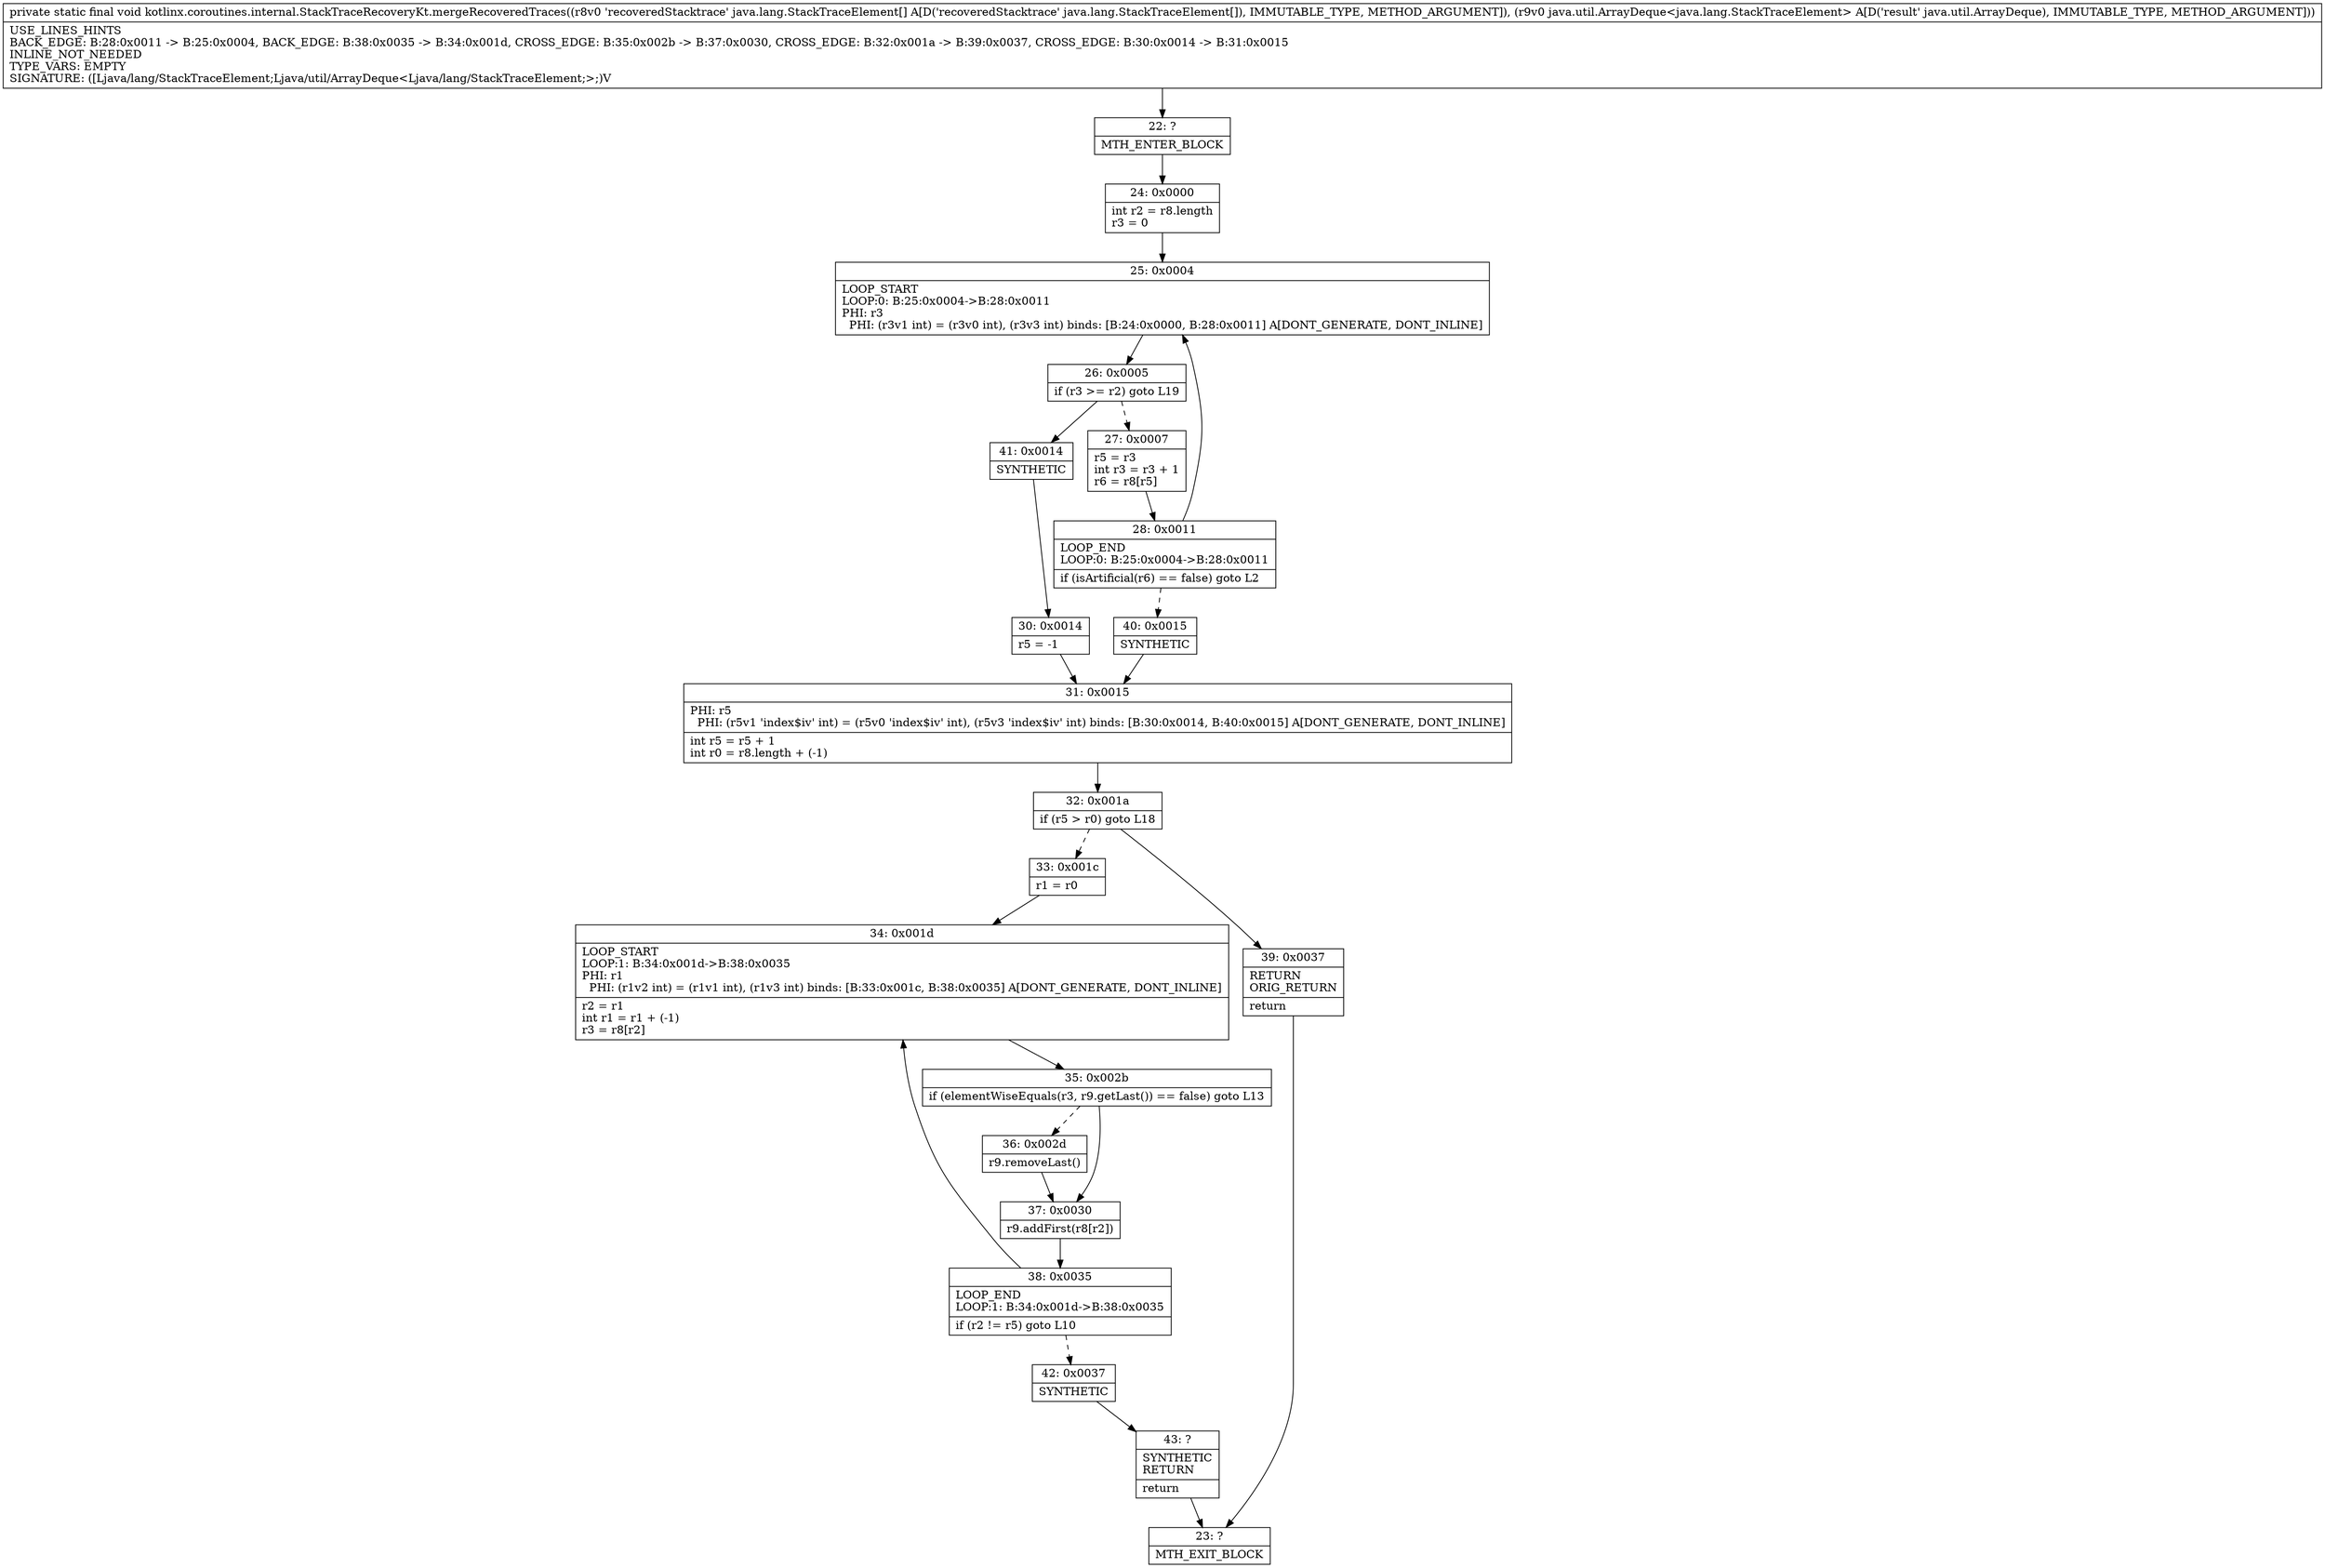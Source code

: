 digraph "CFG forkotlinx.coroutines.internal.StackTraceRecoveryKt.mergeRecoveredTraces([Ljava\/lang\/StackTraceElement;Ljava\/util\/ArrayDeque;)V" {
Node_22 [shape=record,label="{22\:\ ?|MTH_ENTER_BLOCK\l}"];
Node_24 [shape=record,label="{24\:\ 0x0000|int r2 = r8.length\lr3 = 0\l}"];
Node_25 [shape=record,label="{25\:\ 0x0004|LOOP_START\lLOOP:0: B:25:0x0004\-\>B:28:0x0011\lPHI: r3 \l  PHI: (r3v1 int) = (r3v0 int), (r3v3 int) binds: [B:24:0x0000, B:28:0x0011] A[DONT_GENERATE, DONT_INLINE]\l}"];
Node_26 [shape=record,label="{26\:\ 0x0005|if (r3 \>= r2) goto L19\l}"];
Node_27 [shape=record,label="{27\:\ 0x0007|r5 = r3\lint r3 = r3 + 1\lr6 = r8[r5]\l}"];
Node_28 [shape=record,label="{28\:\ 0x0011|LOOP_END\lLOOP:0: B:25:0x0004\-\>B:28:0x0011\l|if (isArtificial(r6) == false) goto L2\l}"];
Node_40 [shape=record,label="{40\:\ 0x0015|SYNTHETIC\l}"];
Node_31 [shape=record,label="{31\:\ 0x0015|PHI: r5 \l  PHI: (r5v1 'index$iv' int) = (r5v0 'index$iv' int), (r5v3 'index$iv' int) binds: [B:30:0x0014, B:40:0x0015] A[DONT_GENERATE, DONT_INLINE]\l|int r5 = r5 + 1\lint r0 = r8.length + (\-1)\l}"];
Node_32 [shape=record,label="{32\:\ 0x001a|if (r5 \> r0) goto L18\l}"];
Node_33 [shape=record,label="{33\:\ 0x001c|r1 = r0\l}"];
Node_34 [shape=record,label="{34\:\ 0x001d|LOOP_START\lLOOP:1: B:34:0x001d\-\>B:38:0x0035\lPHI: r1 \l  PHI: (r1v2 int) = (r1v1 int), (r1v3 int) binds: [B:33:0x001c, B:38:0x0035] A[DONT_GENERATE, DONT_INLINE]\l|r2 = r1\lint r1 = r1 + (\-1)\lr3 = r8[r2]\l}"];
Node_35 [shape=record,label="{35\:\ 0x002b|if (elementWiseEquals(r3, r9.getLast()) == false) goto L13\l}"];
Node_36 [shape=record,label="{36\:\ 0x002d|r9.removeLast()\l}"];
Node_37 [shape=record,label="{37\:\ 0x0030|r9.addFirst(r8[r2])\l}"];
Node_38 [shape=record,label="{38\:\ 0x0035|LOOP_END\lLOOP:1: B:34:0x001d\-\>B:38:0x0035\l|if (r2 != r5) goto L10\l}"];
Node_42 [shape=record,label="{42\:\ 0x0037|SYNTHETIC\l}"];
Node_43 [shape=record,label="{43\:\ ?|SYNTHETIC\lRETURN\l|return\l}"];
Node_23 [shape=record,label="{23\:\ ?|MTH_EXIT_BLOCK\l}"];
Node_39 [shape=record,label="{39\:\ 0x0037|RETURN\lORIG_RETURN\l|return\l}"];
Node_41 [shape=record,label="{41\:\ 0x0014|SYNTHETIC\l}"];
Node_30 [shape=record,label="{30\:\ 0x0014|r5 = \-1\l}"];
MethodNode[shape=record,label="{private static final void kotlinx.coroutines.internal.StackTraceRecoveryKt.mergeRecoveredTraces((r8v0 'recoveredStacktrace' java.lang.StackTraceElement[] A[D('recoveredStacktrace' java.lang.StackTraceElement[]), IMMUTABLE_TYPE, METHOD_ARGUMENT]), (r9v0 java.util.ArrayDeque\<java.lang.StackTraceElement\> A[D('result' java.util.ArrayDeque), IMMUTABLE_TYPE, METHOD_ARGUMENT]))  | USE_LINES_HINTS\lBACK_EDGE: B:28:0x0011 \-\> B:25:0x0004, BACK_EDGE: B:38:0x0035 \-\> B:34:0x001d, CROSS_EDGE: B:35:0x002b \-\> B:37:0x0030, CROSS_EDGE: B:32:0x001a \-\> B:39:0x0037, CROSS_EDGE: B:30:0x0014 \-\> B:31:0x0015\lINLINE_NOT_NEEDED\lTYPE_VARS: EMPTY\lSIGNATURE: ([Ljava\/lang\/StackTraceElement;Ljava\/util\/ArrayDeque\<Ljava\/lang\/StackTraceElement;\>;)V\l}"];
MethodNode -> Node_22;Node_22 -> Node_24;
Node_24 -> Node_25;
Node_25 -> Node_26;
Node_26 -> Node_27[style=dashed];
Node_26 -> Node_41;
Node_27 -> Node_28;
Node_28 -> Node_25;
Node_28 -> Node_40[style=dashed];
Node_40 -> Node_31;
Node_31 -> Node_32;
Node_32 -> Node_33[style=dashed];
Node_32 -> Node_39;
Node_33 -> Node_34;
Node_34 -> Node_35;
Node_35 -> Node_36[style=dashed];
Node_35 -> Node_37;
Node_36 -> Node_37;
Node_37 -> Node_38;
Node_38 -> Node_34;
Node_38 -> Node_42[style=dashed];
Node_42 -> Node_43;
Node_43 -> Node_23;
Node_39 -> Node_23;
Node_41 -> Node_30;
Node_30 -> Node_31;
}

